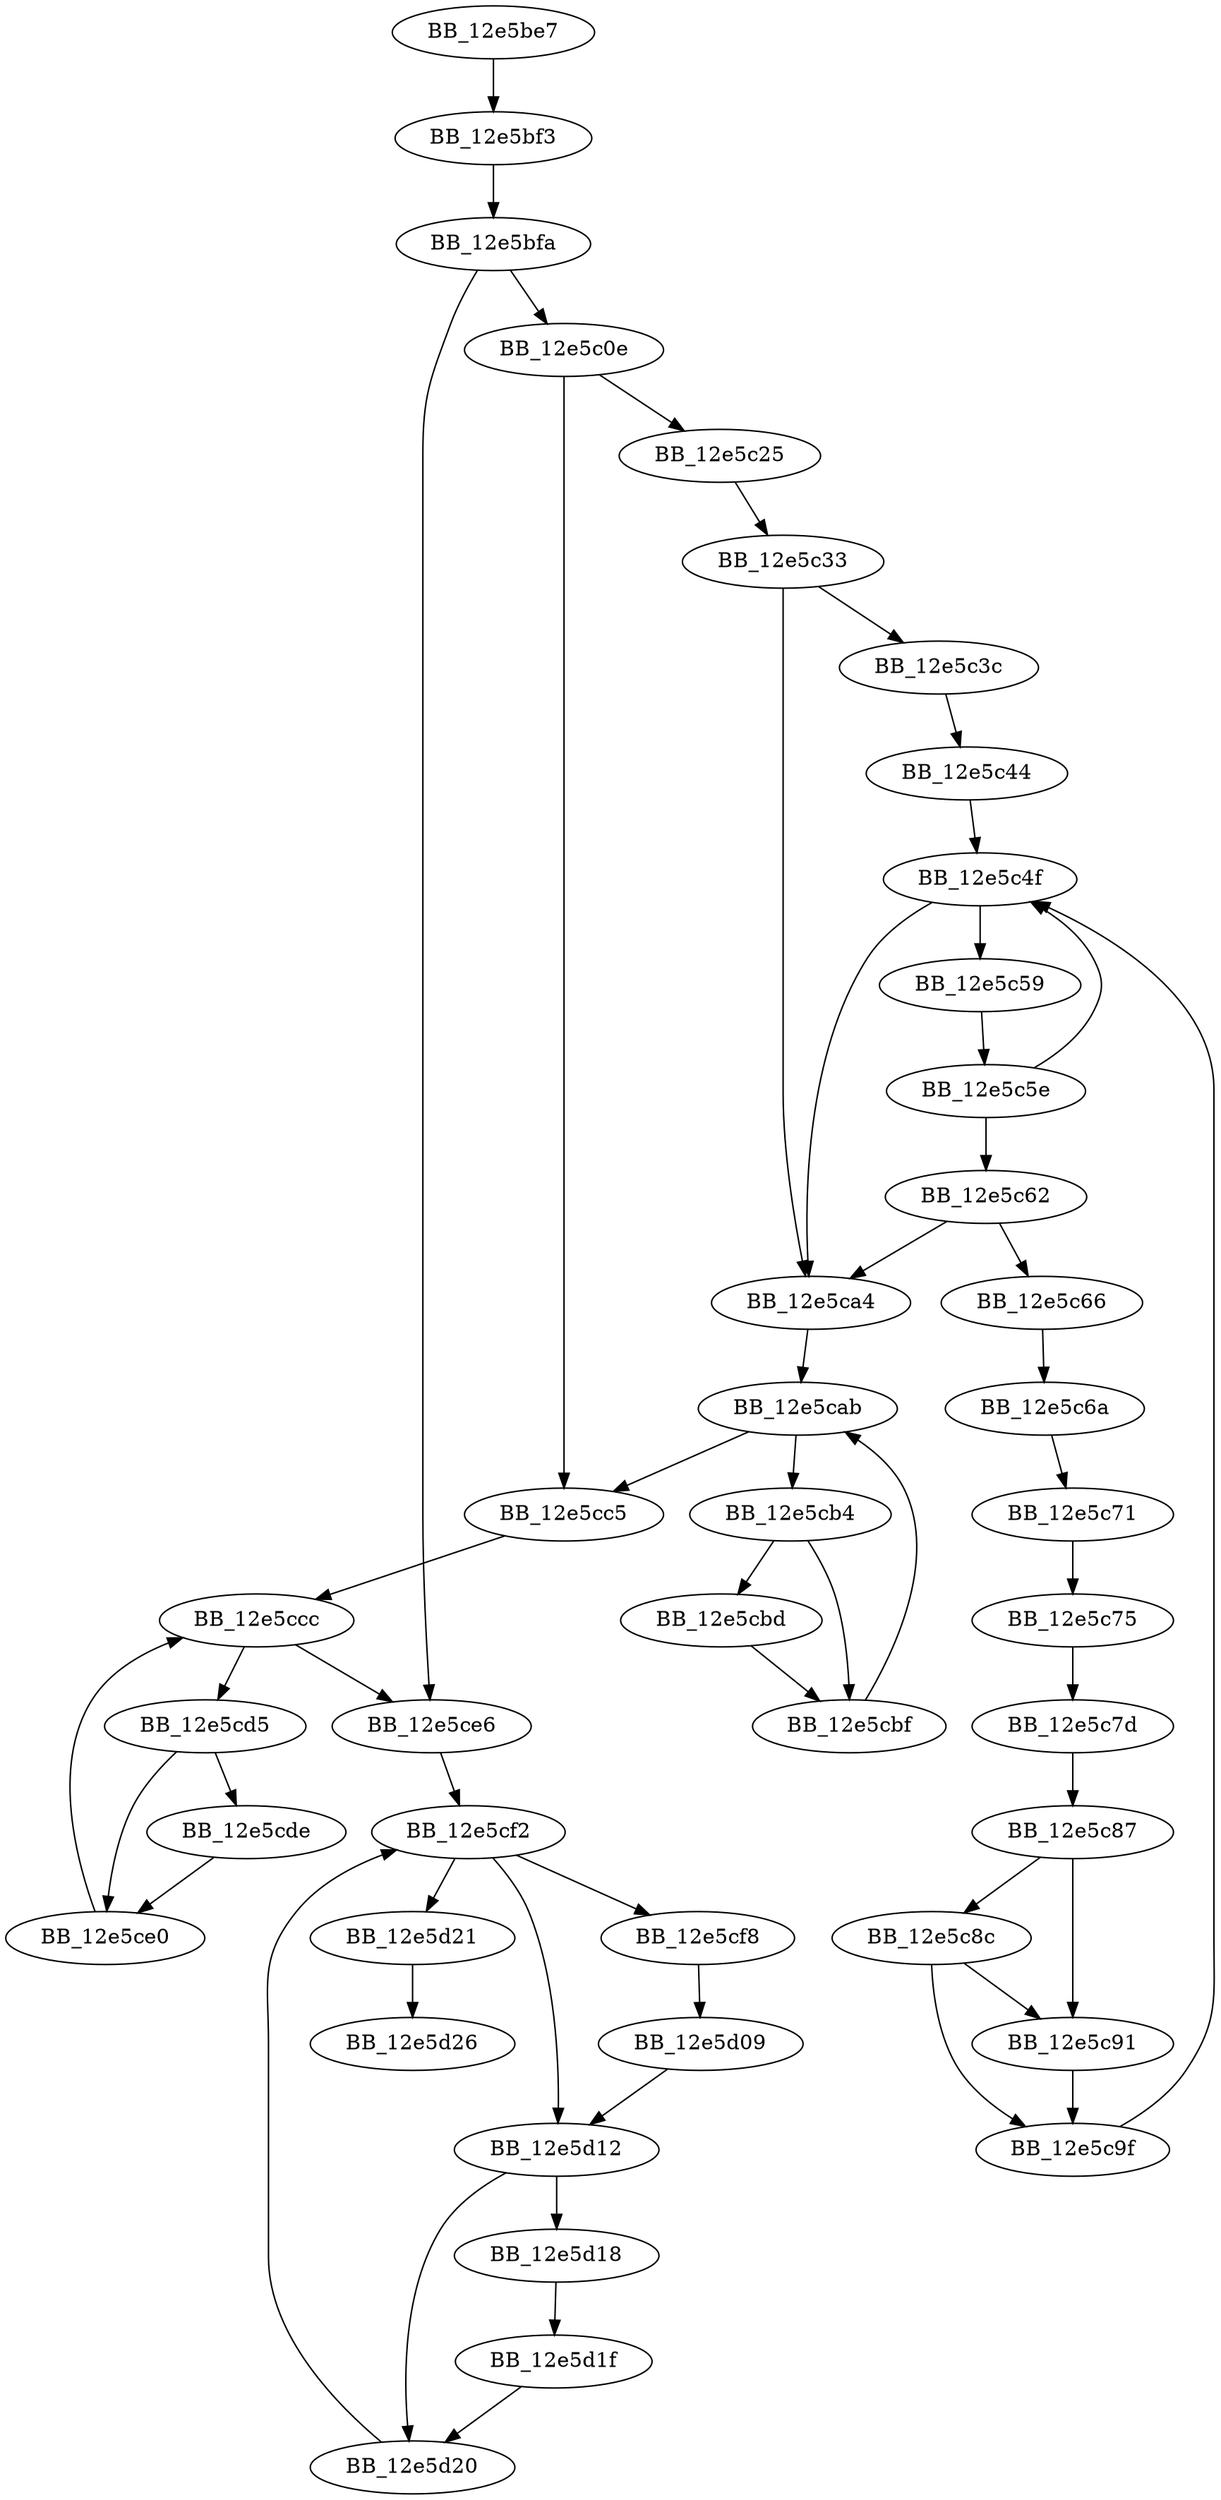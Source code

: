 DiGraph _doexit{
BB_12e5be7->BB_12e5bf3
BB_12e5bf3->BB_12e5bfa
BB_12e5bfa->BB_12e5c0e
BB_12e5bfa->BB_12e5ce6
BB_12e5c0e->BB_12e5c25
BB_12e5c0e->BB_12e5cc5
BB_12e5c25->BB_12e5c33
BB_12e5c33->BB_12e5c3c
BB_12e5c33->BB_12e5ca4
BB_12e5c3c->BB_12e5c44
BB_12e5c44->BB_12e5c4f
BB_12e5c4f->BB_12e5c59
BB_12e5c4f->BB_12e5ca4
BB_12e5c59->BB_12e5c5e
BB_12e5c5e->BB_12e5c4f
BB_12e5c5e->BB_12e5c62
BB_12e5c62->BB_12e5c66
BB_12e5c62->BB_12e5ca4
BB_12e5c66->BB_12e5c6a
BB_12e5c6a->BB_12e5c71
BB_12e5c71->BB_12e5c75
BB_12e5c75->BB_12e5c7d
BB_12e5c7d->BB_12e5c87
BB_12e5c87->BB_12e5c8c
BB_12e5c87->BB_12e5c91
BB_12e5c8c->BB_12e5c91
BB_12e5c8c->BB_12e5c9f
BB_12e5c91->BB_12e5c9f
BB_12e5c9f->BB_12e5c4f
BB_12e5ca4->BB_12e5cab
BB_12e5cab->BB_12e5cb4
BB_12e5cab->BB_12e5cc5
BB_12e5cb4->BB_12e5cbd
BB_12e5cb4->BB_12e5cbf
BB_12e5cbd->BB_12e5cbf
BB_12e5cbf->BB_12e5cab
BB_12e5cc5->BB_12e5ccc
BB_12e5ccc->BB_12e5cd5
BB_12e5ccc->BB_12e5ce6
BB_12e5cd5->BB_12e5cde
BB_12e5cd5->BB_12e5ce0
BB_12e5cde->BB_12e5ce0
BB_12e5ce0->BB_12e5ccc
BB_12e5ce6->BB_12e5cf2
BB_12e5cf2->BB_12e5cf8
BB_12e5cf2->BB_12e5d12
BB_12e5cf2->BB_12e5d21
BB_12e5cf8->BB_12e5d09
BB_12e5d09->BB_12e5d12
BB_12e5d12->BB_12e5d18
BB_12e5d12->BB_12e5d20
BB_12e5d18->BB_12e5d1f
BB_12e5d1f->BB_12e5d20
BB_12e5d20->BB_12e5cf2
BB_12e5d21->BB_12e5d26
}
